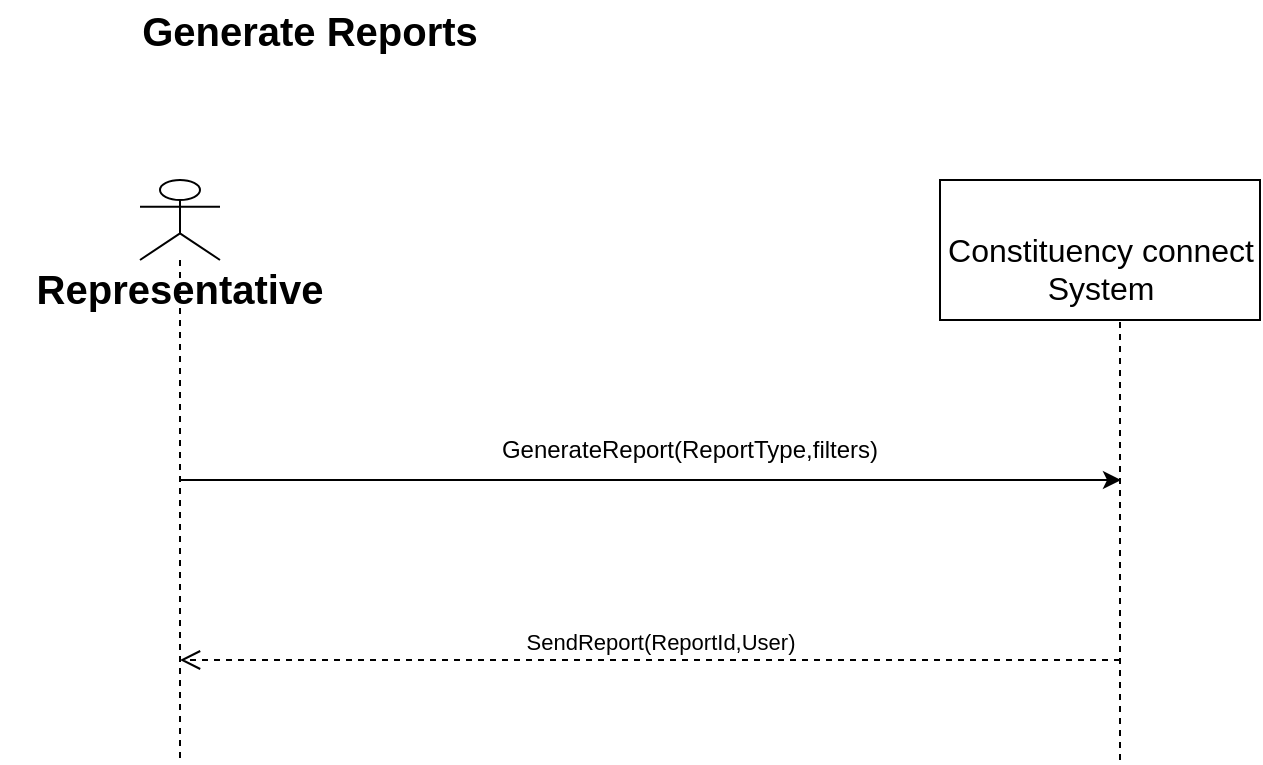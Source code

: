 <mxfile version="24.2.5" type="device">
  <diagram name="Page-1" id="8yLSSixLn09IRglU55Lv">
    <mxGraphModel dx="1050" dy="629" grid="1" gridSize="10" guides="1" tooltips="1" connect="1" arrows="1" fold="1" page="1" pageScale="1" pageWidth="850" pageHeight="1100" math="0" shadow="0">
      <root>
        <mxCell id="0" />
        <mxCell id="1" parent="0" />
        <mxCell id="nOLs4-PzvJmOEL_jn8-8-2" value="&lt;br&gt;&lt;div&gt;Constituency connect&lt;/div&gt;&lt;div&gt;System&lt;/div&gt;" style="html=1;align=center;verticalAlign=middle;dashed=0;fontSize=16;" vertex="1" parent="1">
          <mxGeometry x="590" y="100" width="160" height="70" as="geometry" />
        </mxCell>
        <mxCell id="nOLs4-PzvJmOEL_jn8-8-3" value="" style="endArrow=none;dashed=1;html=1;rounded=0;entryX=0.5;entryY=1;entryDx=0;entryDy=0;" edge="1" parent="1">
          <mxGeometry width="50" height="50" relative="1" as="geometry">
            <mxPoint x="680" y="390" as="sourcePoint" />
            <mxPoint x="680" y="170" as="targetPoint" />
          </mxGeometry>
        </mxCell>
        <mxCell id="nOLs4-PzvJmOEL_jn8-8-4" value="" style="endArrow=classic;html=1;rounded=0;" edge="1" parent="1" source="nOLs4-PzvJmOEL_jn8-8-6">
          <mxGeometry width="50" height="50" relative="1" as="geometry">
            <mxPoint x="240" y="250" as="sourcePoint" />
            <mxPoint x="680.5" y="250" as="targetPoint" />
            <Array as="points">
              <mxPoint x="560.5" y="250" />
            </Array>
          </mxGeometry>
        </mxCell>
        <mxCell id="nOLs4-PzvJmOEL_jn8-8-5" value="GenerateReport(ReportType,filters)" style="text;html=1;strokeColor=none;fillColor=none;align=center;verticalAlign=middle;whiteSpace=wrap;rounded=0;" vertex="1" parent="1">
          <mxGeometry x="340" y="220" width="250" height="30" as="geometry" />
        </mxCell>
        <mxCell id="nOLs4-PzvJmOEL_jn8-8-6" value="Representative" style="shape=umlLifeline;participant=umlActor;perimeter=lifelinePerimeter;whiteSpace=wrap;html=1;container=1;collapsible=0;recursiveResize=0;verticalAlign=top;spacingTop=36;outlineConnect=0;fontSize=20;fontStyle=1;size=40;" vertex="1" parent="1">
          <mxGeometry x="190" y="100" width="40" height="290" as="geometry" />
        </mxCell>
        <mxCell id="nOLs4-PzvJmOEL_jn8-8-7" value="SendReport(ReportId,User)" style="html=1;verticalAlign=bottom;endArrow=open;dashed=1;endSize=8;curved=0;rounded=0;" edge="1" parent="1">
          <mxGeometry x="-0.02" relative="1" as="geometry">
            <mxPoint x="680" y="340" as="sourcePoint" />
            <mxPoint x="210" y="340" as="targetPoint" />
            <mxPoint as="offset" />
          </mxGeometry>
        </mxCell>
        <mxCell id="nOLs4-PzvJmOEL_jn8-8-8" value="Generate Reports" style="text;html=1;align=center;verticalAlign=middle;whiteSpace=wrap;rounded=0;fontSize=20;fontStyle=1" vertex="1" parent="1">
          <mxGeometry x="120" y="10" width="310" height="30" as="geometry" />
        </mxCell>
      </root>
    </mxGraphModel>
  </diagram>
</mxfile>
